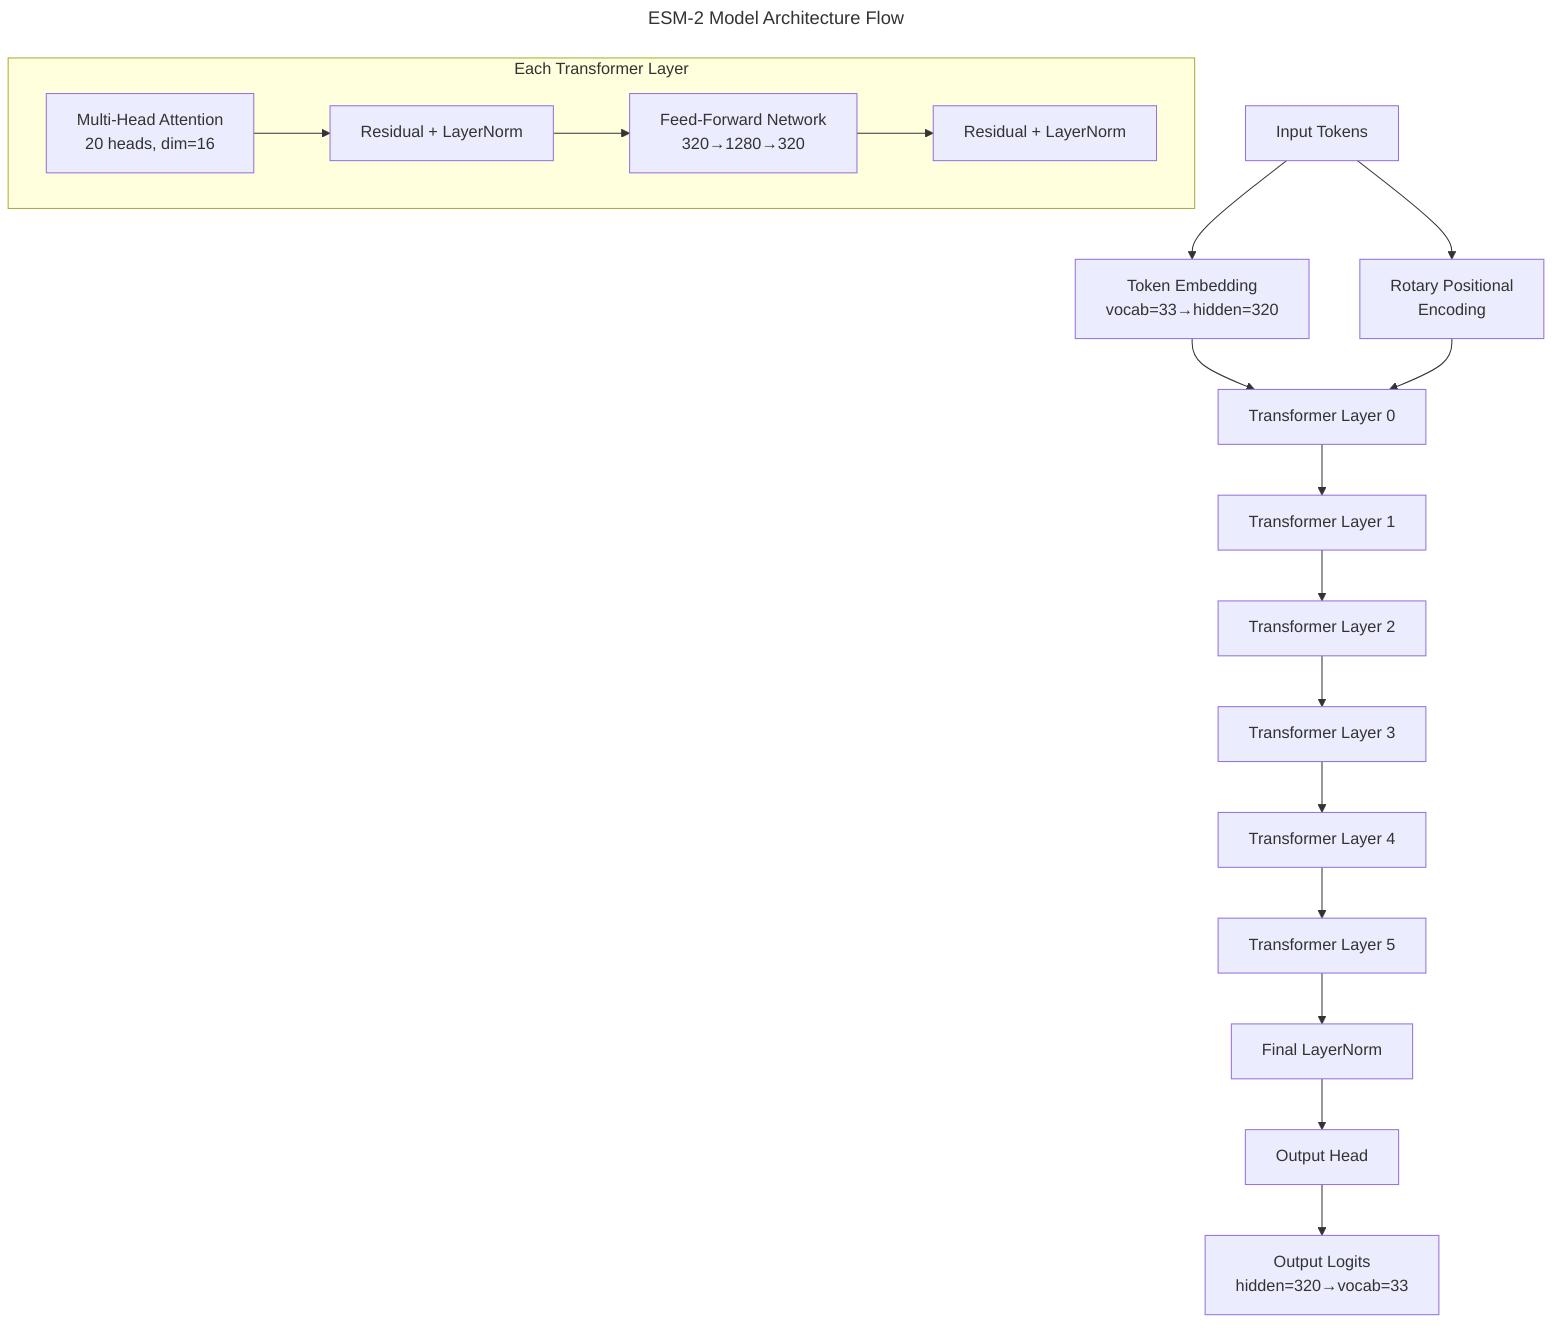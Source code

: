 ---
title: ESM-2 Model Architecture Flow
---

graph TD
    A[Input Tokens] --> B[Token Embedding<br/>vocab=33→hidden=320]
    A --> C[Rotary Positional<br/>Encoding]

    B --> D0[Transformer Layer 0]
    C --> D0

    D0 --> D1[Transformer Layer 1]
    D1 --> D2[Transformer Layer 2]
    D2 --> D3[Transformer Layer 3]
    D3 --> D4[Transformer Layer 4]
    D4 --> D5[Transformer Layer 5]

    D5 --> E[Final LayerNorm]
    E --> F[Output Head]
    F --> G[Output Logits<br/>hidden=320→vocab=33]

    subgraph "Each Transformer Layer"
        H[Multi-Head Attention<br/>20 heads, dim=16] --> I[Residual + LayerNorm]
        I --> J[Feed-Forward Network<br/>320→1280→320]
        J --> K[Residual + LayerNorm]
    end